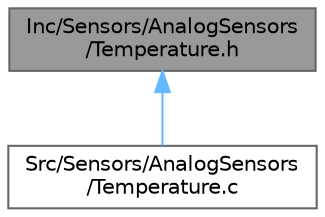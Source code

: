 digraph "Inc/Sensors/AnalogSensors/Temperature.h"
{
 // LATEX_PDF_SIZE
  bgcolor="transparent";
  edge [fontname=Helvetica,fontsize=10,labelfontname=Helvetica,labelfontsize=10];
  node [fontname=Helvetica,fontsize=10,shape=box,height=0.2,width=0.4];
  Node1 [label="Inc/Sensors/AnalogSensors\l/Temperature.h",height=0.2,width=0.4,color="gray40", fillcolor="grey60", style="filled", fontcolor="black",tooltip=" "];
  Node1 -> Node2 [dir="back",color="steelblue1",style="solid"];
  Node2 [label="Src/Sensors/AnalogSensors\l/Temperature.c",height=0.2,width=0.4,color="grey40", fillcolor="white", style="filled",URL="$Temperature_8c.html",tooltip=" "];
}
